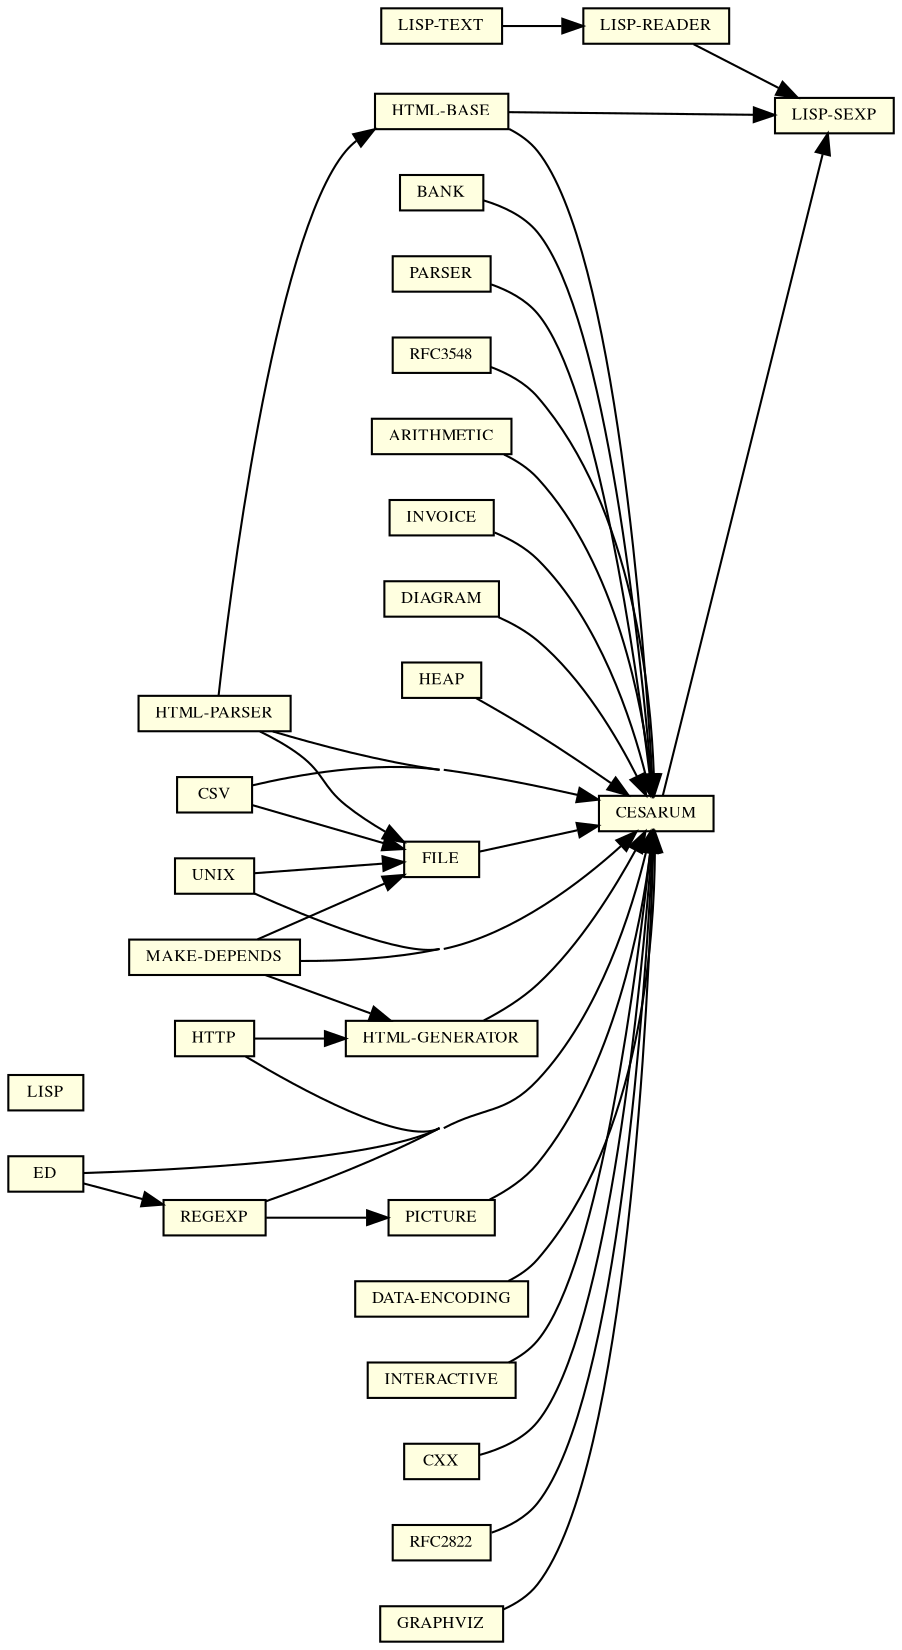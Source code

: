 digraph Untitled
{
rankdir=LR;
concentrate=true;
// attributes of graph:
// page=8,11.4;    // page size (NeXTprinter:A4).
// size=30,8;     // graph size (please edit to fit).
// rotate=90;    // graph orientation (please edit to fit).
// ratio=fill;  // fill the size (or compress, auto, aspect/ratio).
nodesep=0.3;
ranksep=0.3;
center=1;
// common attributes of NODES:
node [height=0.2 width=0.5 shape=box fontsize=8 fontname=Times] ;
ELEMENTCLASS308135 [ style=filled color=black fillcolor=LightYellow label="HEAP" ];
ELEMENTCLASS308134 [ style=filled color=black fillcolor=LightYellow label="REGEXP" ];
ELEMENTCLASS308133 [ style=filled color=black fillcolor=LightYellow label="FILE" ];
ELEMENTCLASS308132 [ style=filled color=black fillcolor=LightYellow label="CESARUM" ];
ELEMENTCLASS308131 [ style=filled color=black fillcolor=LightYellow label="DATA-ENCODING" ];
ELEMENTCLASS308130 [ style=filled color=black fillcolor=LightYellow label="INTERACTIVE" ];
ELEMENTCLASS308129 [ style=filled color=black fillcolor=LightYellow label="CXX" ];
ELEMENTCLASS308128 [ style=filled color=black fillcolor=LightYellow label="HTML-GENERATOR" ];
ELEMENTCLASS308127 [ style=filled color=black fillcolor=LightYellow label="RFC2822" ];
ELEMENTCLASS308126 [ style=filled color=black fillcolor=LightYellow label="ED" ];
ELEMENTCLASS308125 [ style=filled color=black fillcolor=LightYellow label="HTML-PARSER" ];
ELEMENTCLASS308124 [ style=filled color=black fillcolor=LightYellow label="GRAPHVIZ" ];
ELEMENTCLASS308123 [ style=filled color=black fillcolor=LightYellow label="LISP" ];
ELEMENTCLASS308122 [ style=filled color=black fillcolor=LightYellow label="LISP-READER" ];
ELEMENTCLASS308121 [ style=filled color=black fillcolor=LightYellow label="HTTP" ];
ELEMENTCLASS308120 [ style=filled color=black fillcolor=LightYellow label="BANK" ];
ELEMENTCLASS308119 [ style=filled color=black fillcolor=LightYellow label="CSV" ];
ELEMENTCLASS308118 [ style=filled color=black fillcolor=LightYellow label="PARSER" ];
ELEMENTCLASS308117 [ style=filled color=black fillcolor=LightYellow label="UNIX" ];
ELEMENTCLASS308116 [ style=filled color=black fillcolor=LightYellow label="MAKE-DEPENDS" ];
ELEMENTCLASS308115 [ style=filled color=black fillcolor=LightYellow label="LISP-SEXP" ];
ELEMENTCLASS308114 [ style=filled color=black fillcolor=LightYellow label="RFC3548" ];
ELEMENTCLASS308113 [ style=filled color=black fillcolor=LightYellow label="LISP-TEXT" ];
ELEMENTCLASS308112 [ style=filled color=black fillcolor=LightYellow label="PICTURE" ];
ELEMENTCLASS308111 [ style=filled color=black fillcolor=LightYellow label="ARITHMETIC" ];
ELEMENTCLASS308110 [ style=filled color=black fillcolor=LightYellow label="INVOICE" ];
ELEMENTCLASS308109 [ style=filled color=black fillcolor=LightYellow label="HTML-BASE" ];
ELEMENTCLASS308108 [ style=filled color=black fillcolor=LightYellow label="DIAGRAM" ];
// common attributes of edges:
edge [style=solid];
ELEMENTCLASS308135 -> ELEMENTCLASS308132 ;
ELEMENTCLASS308134 -> ELEMENTCLASS308112 ;
ELEMENTCLASS308134 -> ELEMENTCLASS308132 ;
ELEMENTCLASS308133 -> ELEMENTCLASS308132 ;
ELEMENTCLASS308132 -> ELEMENTCLASS308115 ;
ELEMENTCLASS308131 -> ELEMENTCLASS308132 ;
ELEMENTCLASS308130 -> ELEMENTCLASS308132 ;
ELEMENTCLASS308129 -> ELEMENTCLASS308132 ;
ELEMENTCLASS308128 -> ELEMENTCLASS308132 ;
ELEMENTCLASS308127 -> ELEMENTCLASS308132 ;
ELEMENTCLASS308126 -> ELEMENTCLASS308134 ;
ELEMENTCLASS308126 -> ELEMENTCLASS308132 ;
ELEMENTCLASS308125 -> ELEMENTCLASS308109 ;
ELEMENTCLASS308125 -> ELEMENTCLASS308133 ;
ELEMENTCLASS308125 -> ELEMENTCLASS308132 ;
ELEMENTCLASS308124 -> ELEMENTCLASS308132 ;
ELEMENTCLASS308122 -> ELEMENTCLASS308115 ;
ELEMENTCLASS308121 -> ELEMENTCLASS308128 ;
ELEMENTCLASS308121 -> ELEMENTCLASS308132 ;
ELEMENTCLASS308120 -> ELEMENTCLASS308132 ;
ELEMENTCLASS308119 -> ELEMENTCLASS308133 ;
ELEMENTCLASS308119 -> ELEMENTCLASS308132 ;
ELEMENTCLASS308118 -> ELEMENTCLASS308132 ;
ELEMENTCLASS308117 -> ELEMENTCLASS308133 ;
ELEMENTCLASS308117 -> ELEMENTCLASS308132 ;
ELEMENTCLASS308116 -> ELEMENTCLASS308128 ;
ELEMENTCLASS308116 -> ELEMENTCLASS308133 ;
ELEMENTCLASS308116 -> ELEMENTCLASS308132 ;
ELEMENTCLASS308114 -> ELEMENTCLASS308132 ;
ELEMENTCLASS308113 -> ELEMENTCLASS308122 ;
ELEMENTCLASS308112 -> ELEMENTCLASS308132 ;
ELEMENTCLASS308111 -> ELEMENTCLASS308132 ;
ELEMENTCLASS308110 -> ELEMENTCLASS308132 ;
ELEMENTCLASS308109 -> ELEMENTCLASS308115 ;
ELEMENTCLASS308109 -> ELEMENTCLASS308132 ;
ELEMENTCLASS308108 -> ELEMENTCLASS308132 ;
}
